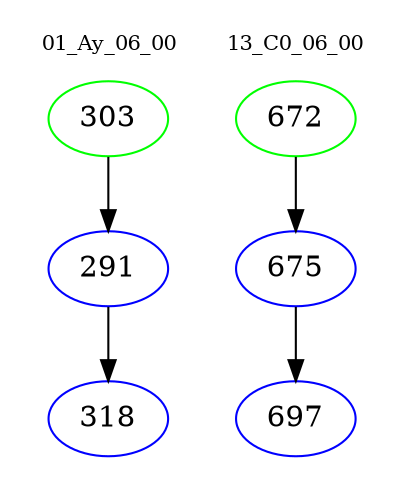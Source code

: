digraph{
subgraph cluster_0 {
color = white
label = "01_Ay_06_00";
fontsize=10;
T0_303 [label="303", color="green"]
T0_303 -> T0_291 [color="black"]
T0_291 [label="291", color="blue"]
T0_291 -> T0_318 [color="black"]
T0_318 [label="318", color="blue"]
}
subgraph cluster_1 {
color = white
label = "13_C0_06_00";
fontsize=10;
T1_672 [label="672", color="green"]
T1_672 -> T1_675 [color="black"]
T1_675 [label="675", color="blue"]
T1_675 -> T1_697 [color="black"]
T1_697 [label="697", color="blue"]
}
}
